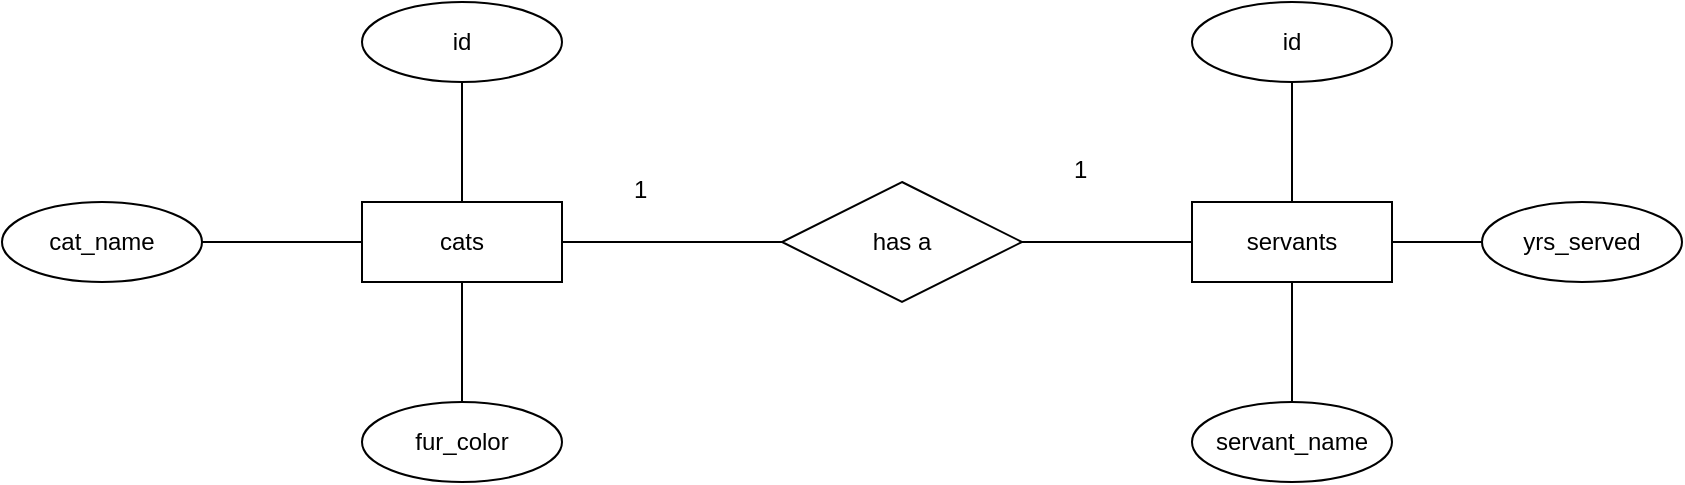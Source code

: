 <mxfile>
    <diagram id="Bv55BLzwb0VnodVacTI2" name="Page-1">
        <mxGraphModel dx="1067" dy="614" grid="1" gridSize="10" guides="1" tooltips="1" connect="1" arrows="1" fold="1" page="1" pageScale="1" pageWidth="850" pageHeight="1100" math="0" shadow="0">
            <root>
                <mxCell id="0"/>
                <mxCell id="1" parent="0"/>
                <mxCell id="2" value="fur_color" style="ellipse;whiteSpace=wrap;html=1;align=center;" vertex="1" parent="1">
                    <mxGeometry x="190" y="300" width="100" height="40" as="geometry"/>
                </mxCell>
                <mxCell id="3" value="cat_name" style="ellipse;whiteSpace=wrap;html=1;align=center;" vertex="1" parent="1">
                    <mxGeometry x="10" y="200" width="100" height="40" as="geometry"/>
                </mxCell>
                <mxCell id="4" value="cats" style="whiteSpace=wrap;html=1;align=center;" vertex="1" parent="1">
                    <mxGeometry x="190" y="200" width="100" height="40" as="geometry"/>
                </mxCell>
                <mxCell id="6" value="id" style="ellipse;whiteSpace=wrap;html=1;align=center;" vertex="1" parent="1">
                    <mxGeometry x="190" y="100" width="100" height="40" as="geometry"/>
                </mxCell>
                <mxCell id="7" value="" style="endArrow=none;html=1;rounded=0;entryX=0.5;entryY=0;entryDx=0;entryDy=0;" edge="1" parent="1" source="4" target="2">
                    <mxGeometry relative="1" as="geometry">
                        <mxPoint x="170" y="260" as="sourcePoint"/>
                        <mxPoint x="330" y="260" as="targetPoint"/>
                    </mxGeometry>
                </mxCell>
                <mxCell id="8" value="" style="endArrow=none;html=1;rounded=0;entryX=0.5;entryY=0;entryDx=0;entryDy=0;exitX=0.5;exitY=1;exitDx=0;exitDy=0;" edge="1" parent="1" source="4" target="2">
                    <mxGeometry relative="1" as="geometry">
                        <mxPoint x="170" y="260" as="sourcePoint"/>
                        <mxPoint x="330" y="260" as="targetPoint"/>
                    </mxGeometry>
                </mxCell>
                <mxCell id="9" value="" style="endArrow=none;html=1;rounded=0;entryX=0.5;entryY=1;entryDx=0;entryDy=0;exitX=0.5;exitY=0;exitDx=0;exitDy=0;" edge="1" parent="1" source="4" target="6">
                    <mxGeometry relative="1" as="geometry">
                        <mxPoint x="340" y="320" as="sourcePoint"/>
                        <mxPoint x="500" y="320" as="targetPoint"/>
                    </mxGeometry>
                </mxCell>
                <mxCell id="10" value="" style="endArrow=none;html=1;rounded=0;exitX=1;exitY=0.5;exitDx=0;exitDy=0;entryX=0;entryY=0.5;entryDx=0;entryDy=0;" edge="1" parent="1" source="3" target="4">
                    <mxGeometry relative="1" as="geometry">
                        <mxPoint x="130" y="220" as="sourcePoint"/>
                        <mxPoint x="170" y="220" as="targetPoint"/>
                    </mxGeometry>
                </mxCell>
                <mxCell id="11" value="servant_name" style="ellipse;whiteSpace=wrap;html=1;align=center;" vertex="1" parent="1">
                    <mxGeometry x="605" y="300" width="100" height="40" as="geometry"/>
                </mxCell>
                <mxCell id="12" value="yrs_served" style="ellipse;whiteSpace=wrap;html=1;align=center;" vertex="1" parent="1">
                    <mxGeometry x="750" y="200" width="100" height="40" as="geometry"/>
                </mxCell>
                <mxCell id="13" value="servants" style="whiteSpace=wrap;html=1;align=center;" vertex="1" parent="1">
                    <mxGeometry x="605" y="200" width="100" height="40" as="geometry"/>
                </mxCell>
                <mxCell id="14" value="id" style="ellipse;whiteSpace=wrap;html=1;align=center;" vertex="1" parent="1">
                    <mxGeometry x="605" y="100" width="100" height="40" as="geometry"/>
                </mxCell>
                <mxCell id="15" value="" style="endArrow=none;html=1;rounded=0;entryX=0.5;entryY=0;entryDx=0;entryDy=0;" edge="1" source="13" target="11" parent="1">
                    <mxGeometry relative="1" as="geometry">
                        <mxPoint x="585" y="260" as="sourcePoint"/>
                        <mxPoint x="745" y="260" as="targetPoint"/>
                    </mxGeometry>
                </mxCell>
                <mxCell id="16" value="" style="endArrow=none;html=1;rounded=0;entryX=0.5;entryY=0;entryDx=0;entryDy=0;exitX=0.5;exitY=1;exitDx=0;exitDy=0;" edge="1" source="13" target="11" parent="1">
                    <mxGeometry relative="1" as="geometry">
                        <mxPoint x="585" y="260" as="sourcePoint"/>
                        <mxPoint x="745" y="260" as="targetPoint"/>
                    </mxGeometry>
                </mxCell>
                <mxCell id="17" value="" style="endArrow=none;html=1;rounded=0;entryX=0.5;entryY=1;entryDx=0;entryDy=0;exitX=0.5;exitY=0;exitDx=0;exitDy=0;" edge="1" source="13" target="14" parent="1">
                    <mxGeometry relative="1" as="geometry">
                        <mxPoint x="755" y="320" as="sourcePoint"/>
                        <mxPoint x="915" y="320" as="targetPoint"/>
                    </mxGeometry>
                </mxCell>
                <mxCell id="18" value="" style="endArrow=none;html=1;rounded=0;entryX=1;entryY=0.5;entryDx=0;entryDy=0;exitX=0;exitY=0.5;exitDx=0;exitDy=0;" edge="1" source="12" target="13" parent="1">
                    <mxGeometry relative="1" as="geometry">
                        <mxPoint x="750" y="220" as="sourcePoint"/>
                        <mxPoint x="720" y="220" as="targetPoint"/>
                    </mxGeometry>
                </mxCell>
                <mxCell id="19" value="has a" style="shape=rhombus;perimeter=rhombusPerimeter;whiteSpace=wrap;html=1;align=center;" vertex="1" parent="1">
                    <mxGeometry x="400" y="190" width="120" height="60" as="geometry"/>
                </mxCell>
                <mxCell id="20" value="" style="endArrow=none;html=1;rounded=0;entryX=0;entryY=0.5;entryDx=0;entryDy=0;exitX=1;exitY=0.5;exitDx=0;exitDy=0;" edge="1" parent="1" source="4" target="19">
                    <mxGeometry relative="1" as="geometry">
                        <mxPoint x="310" y="220" as="sourcePoint"/>
                        <mxPoint x="370" y="220" as="targetPoint"/>
                    </mxGeometry>
                </mxCell>
                <mxCell id="21" value="" style="endArrow=none;html=1;rounded=0;exitX=1;exitY=0.5;exitDx=0;exitDy=0;entryX=0;entryY=0.5;entryDx=0;entryDy=0;" edge="1" parent="1" source="19" target="13">
                    <mxGeometry relative="1" as="geometry">
                        <mxPoint x="540" y="220" as="sourcePoint"/>
                        <mxPoint x="580" y="219.5" as="targetPoint"/>
                    </mxGeometry>
                </mxCell>
                <mxCell id="22" value="1" style="text;strokeColor=none;fillColor=none;spacingLeft=4;spacingRight=4;overflow=hidden;rotatable=0;points=[[0,0.5],[1,0.5]];portConstraint=eastwest;fontSize=12;" vertex="1" parent="1">
                    <mxGeometry x="320" y="180" width="40" height="30" as="geometry"/>
                </mxCell>
                <mxCell id="23" value="1" style="text;strokeColor=none;fillColor=none;spacingLeft=4;spacingRight=4;overflow=hidden;rotatable=0;points=[[0,0.5],[1,0.5]];portConstraint=eastwest;fontSize=12;" vertex="1" parent="1">
                    <mxGeometry x="540" y="170" width="40" height="30" as="geometry"/>
                </mxCell>
            </root>
        </mxGraphModel>
    </diagram>
</mxfile>